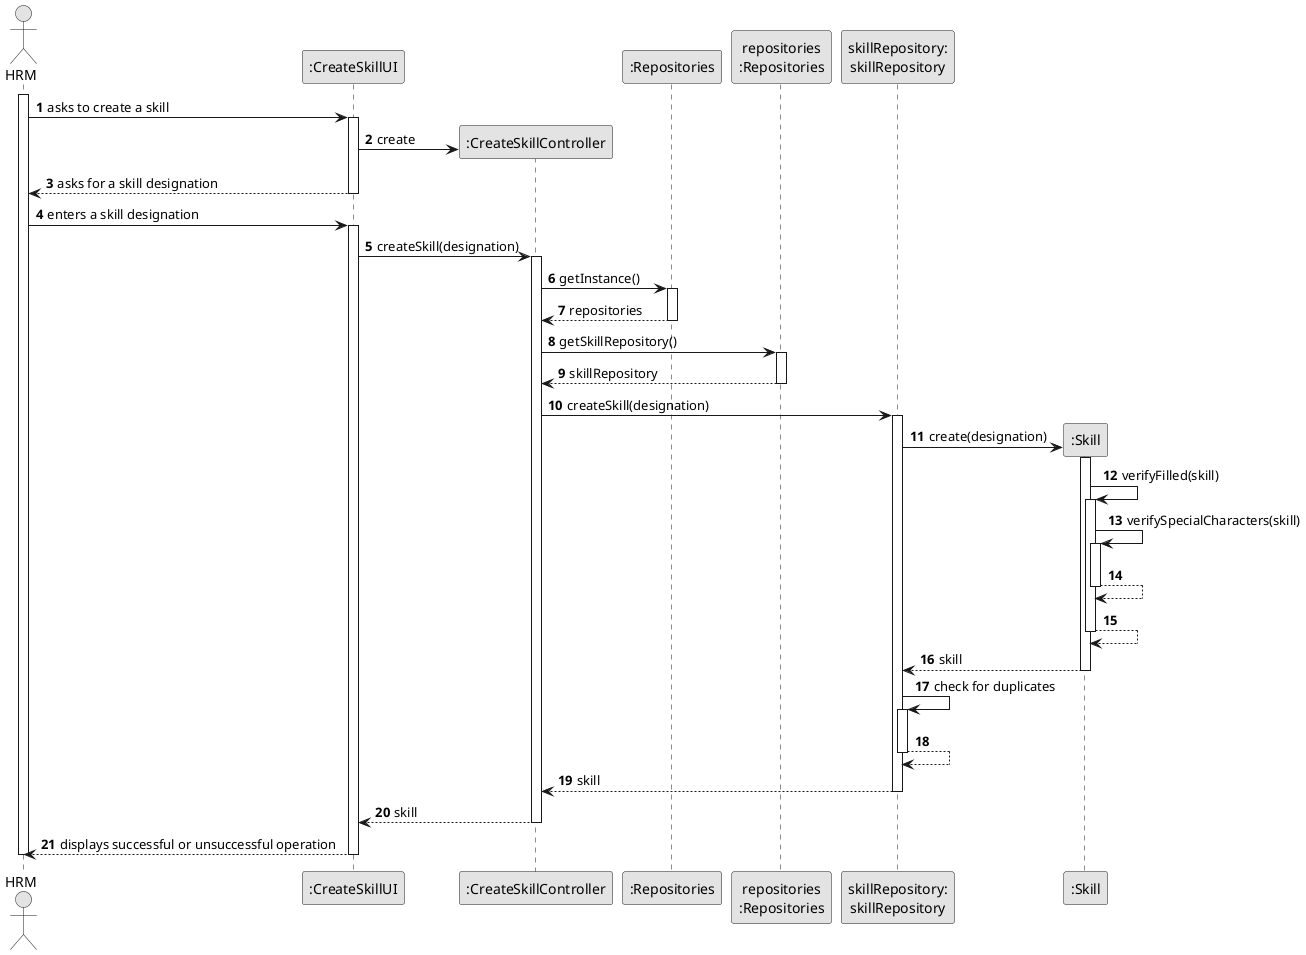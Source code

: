 @startuml
skinparam monochrome true
skinparam packageStyle rectangle
skinparam shadowing false

autonumber

actor "HRM" as HRM
participant ":CreateSkillUI" as UI
participant ":CreateSkillController" as CTRL
participant ":Repositories" as GlobRepo
participant "repositories\n:Repositories" as PLAT
participant "skillRepository:\nskillRepository" as skillRepository
participant ":Skill" as Skill

activate HRM

HRM ->UI : asks to create a skill
activate UI

UI -> CTRL** : create

UI --> HRM : asks for a skill designation
deactivate UI

HRM -> UI : enters a skill designation
activate UI

UI->CTRL : createSkill(designation)
activate CTRL

CTRL -> GlobRepo : getInstance()
activate GlobRepo

GlobRepo --> CTRL : repositories
deactivate GlobRepo

CTRL -> PLAT : getSkillRepository()
activate PLAT

PLAT -->  CTRL: skillRepository
deactivate PLAT

CTRL -> skillRepository : createSkill(designation)
activate skillRepository

skillRepository -> Skill** : create(designation)
activate Skill

    Skill -> Skill : verifyFilled(skill)
    activate Skill

    Skill -> Skill : verifySpecialCharacters(skill)
    activate Skill

    Skill --> Skill
    deactivate Skill

    Skill --> Skill
    deactivate Skill

    Skill --> skillRepository : skill
     deactivate Skill

    skillRepository -> skillRepository : check for duplicates
    activate skillRepository

    skillRepository -->skillRepository
    deactivate skillRepository

    deactivate Skill

    CTRL <-- skillRepository : skill
    deactivate skillRepository

    CTRL --> UI : skill
    deactivate CTRL

    UI --> HRM : displays successful or unsuccessful operation
    deactivate UI
deactivate HRM
@enduml
